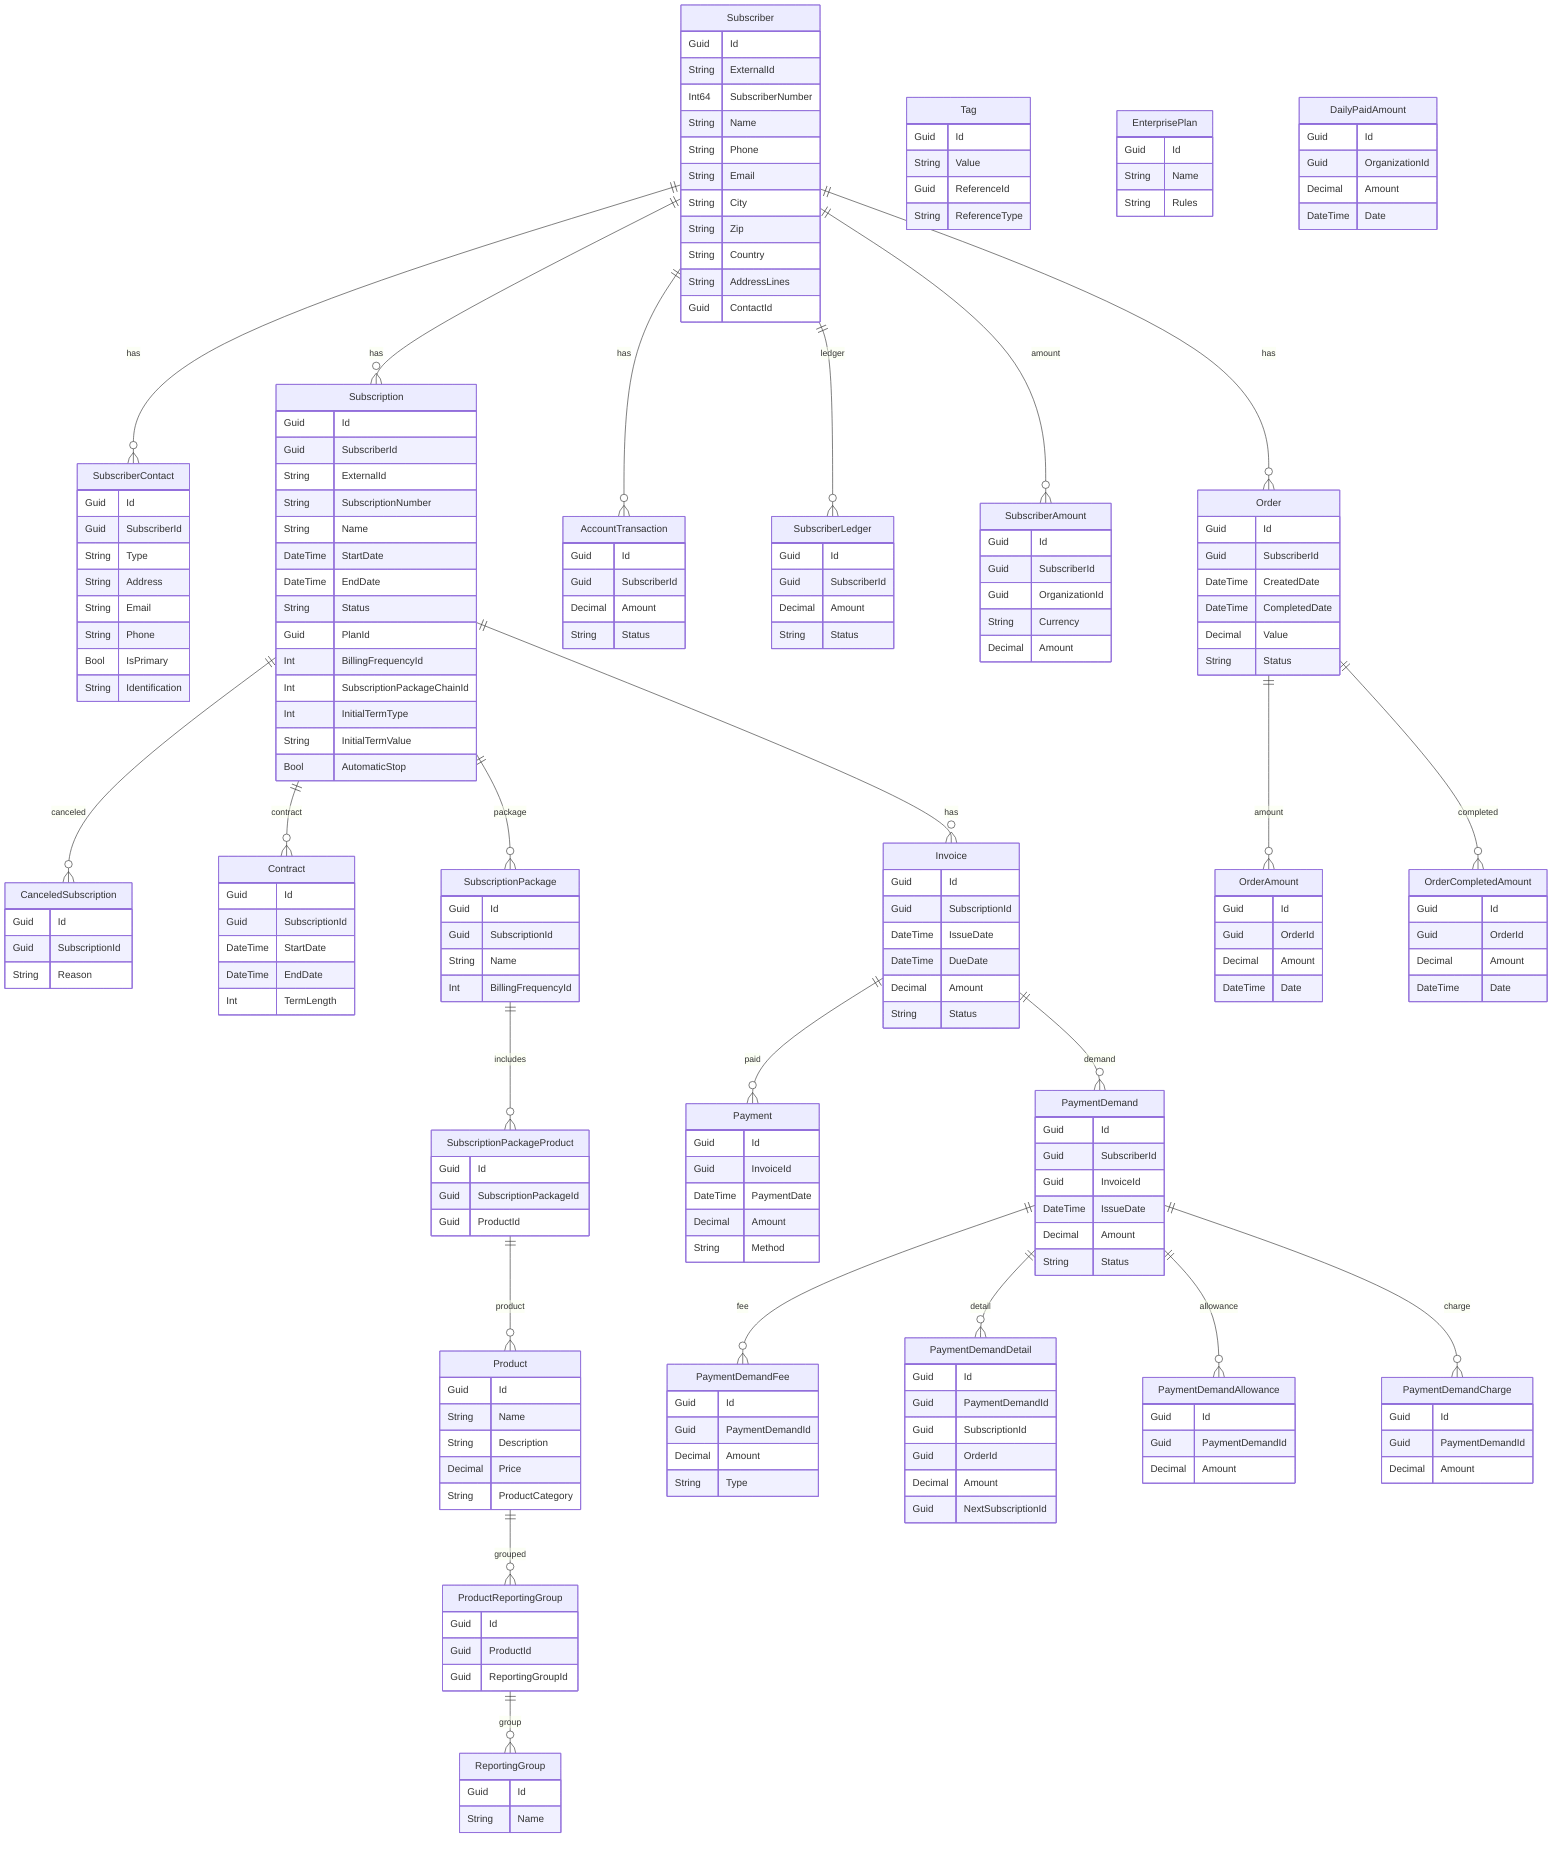 erDiagram
    Subscriber {
        Guid Id
        String ExternalId
        Int64 SubscriberNumber
        String Name
        String Phone
        String Email
        String City
        String Zip
        String Country
        String AddressLines
        Guid ContactId
    }
    SubscriberContact {
        Guid Id
        Guid SubscriberId
        String Type
        String Address
        String Email
        String Phone
        Bool IsPrimary
        String Identification
    }
    Tag {
        Guid Id
        String Value
        Guid ReferenceId
        String ReferenceType
    }
    ReportingGroup {
        Guid Id
        String Name
    }
    ProductReportingGroup {
        Guid Id
        Guid ProductId
        Guid ReportingGroupId
    }
    Product {
        Guid Id
        String Name
        String Description
        Decimal Price
        String ProductCategory
    }
    Subscription {
        Guid Id
        Guid SubscriberId
        String ExternalId
        String SubscriptionNumber
        String Name
        DateTime StartDate
        DateTime EndDate
        String Status
        Guid PlanId
        Int BillingFrequencyId
        Int SubscriptionPackageChainId
        Int InitialTermType
        String InitialTermValue
        Bool AutomaticStop
    }
    CanceledSubscription {
        Guid Id
        Guid SubscriptionId
        String Reason
    }
    Contract {
        Guid Id
        Guid SubscriptionId
        DateTime StartDate
        DateTime EndDate
        Int TermLength
    }
    EnterprisePlan {
        Guid Id
        String Name
        String Rules
    }
    SubscriptionPackage {
        Guid Id
        Guid SubscriptionId
        String Name
        Int BillingFrequencyId
    }
    SubscriptionPackageProduct {
        Guid Id
        Guid SubscriptionPackageId
        Guid ProductId
    }
    Invoice {
        Guid Id
        Guid SubscriptionId
        DateTime IssueDate
        DateTime DueDate
        Decimal Amount
        String Status
    }
    Payment {
        Guid Id
        Guid InvoiceId
        DateTime PaymentDate
        Decimal Amount
        String Method
    }
    AccountTransaction {
        Guid Id
        Guid SubscriberId
        Decimal Amount
        String Status
    }
    PaymentDemand {
        Guid Id
        Guid SubscriberId
        Guid InvoiceId
        DateTime IssueDate
        Decimal Amount
        String Status
    }
    PaymentDemandFee {
        Guid Id
        Guid PaymentDemandId
        Decimal Amount
        String Type
    }
    PaymentDemandDetail {
        Guid Id
        Guid PaymentDemandId
        Guid SubscriptionId
        Guid OrderId
        Decimal Amount
        Guid NextSubscriptionId
    }
    PaymentDemandAllowance {
        Guid Id
        Guid PaymentDemandId
        Decimal Amount
    }
    PaymentDemandCharge {
        Guid Id
        Guid PaymentDemandId
        Decimal Amount
    }
    SubscriberLedger {
        Guid Id
        Guid SubscriberId
        Decimal Amount
        String Status
    }
    SubscriberAmount {
        Guid Id
        Guid SubscriberId
        Guid OrganizationId
        String Currency
        Decimal Amount
    }
    Order {
        Guid Id
        Guid SubscriberId
        DateTime CreatedDate
        DateTime CompletedDate
        Decimal Value
        String Status
    }
    OrderAmount {
        Guid Id
        Guid OrderId
        Decimal Amount
        DateTime Date
    }
    OrderCompletedAmount {
        Guid Id
        Guid OrderId
        Decimal Amount
        DateTime Date
    }
    DailyPaidAmount {
        Guid Id
        Guid OrganizationId
        Decimal Amount
        DateTime Date
    }

    Subscriber ||--o{ SubscriberContact : has
    Subscriber ||--o{ Subscription : has
%% Subscriber ||--o{ Tag : tagged
    %% The Tag entity uses ReferenceId and ReferenceType for polymorphic relationships.
    %% Tag can reference multiple entity types (e.g., Subscriber, Order, etc.) via ReferenceType.
    %% This is a polymorphic association, not a direct relationship.
    Subscriber ||--o{ AccountTransaction : has
    Subscriber ||--o{ SubscriberLedger : ledger
    Subscriber ||--o{ SubscriberAmount : amount
    Subscriber ||--o{ Order : has
    Subscription ||--o{ Invoice : has
    Subscription ||--o{ CanceledSubscription : canceled
    Subscription ||--o{ Contract : contract
    Subscription ||--o{ SubscriptionPackage : package
    SubscriptionPackage ||--o{ SubscriptionPackageProduct : includes
    SubscriptionPackageProduct ||--o{ Product : product
    Product ||--o{ ProductReportingGroup : grouped
    ProductReportingGroup ||--o{ ReportingGroup : group
    Invoice ||--o{ Payment : paid
    Invoice ||--o{ PaymentDemand : demand
    PaymentDemand ||--o{ PaymentDemandFee : fee
    PaymentDemand ||--o{ PaymentDemandDetail : detail
    PaymentDemand ||--o{ PaymentDemandAllowance : allowance
    PaymentDemand ||--o{ PaymentDemandCharge : charge
    Order ||--o{ OrderAmount : amount
    Order ||--o{ OrderCompletedAmount : completed